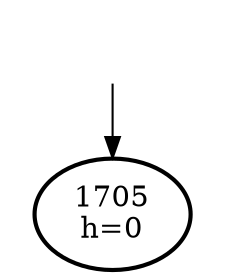 digraph {
  DUMMY [style=invis];
  DUMMY -> 1705;
  1705 [penwidth=2];

  1705 [label="1705\nh=0"];



}
